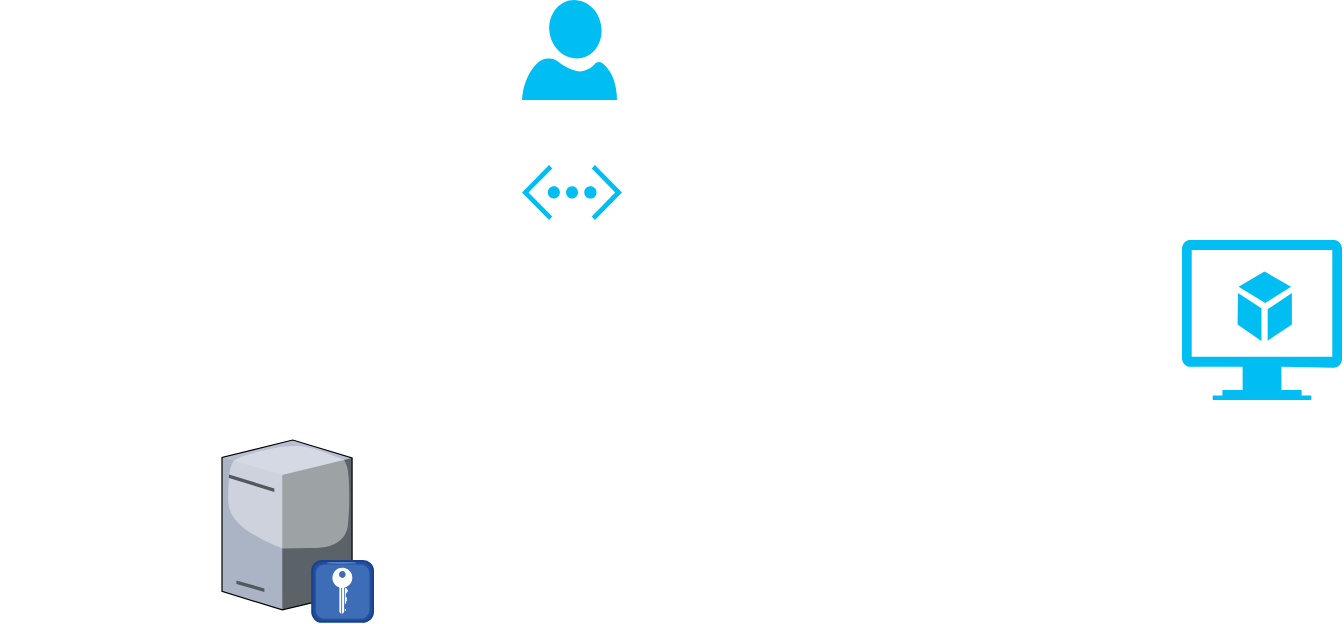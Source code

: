 <mxfile version="10.7.5" type="github"><diagram id="j68_8P4tOqtHeFQJyGvb" name="Page-1"><mxGraphModel dx="1232" dy="522" grid="1" gridSize="10" guides="1" tooltips="1" connect="1" arrows="1" fold="1" page="1" pageScale="1" pageWidth="827" pageHeight="1169" math="0" shadow="0"><root><mxCell id="0"/><mxCell id="1" parent="0"/><mxCell id="ActbLDhDcvYPbp0yN6qZ-1" value="" style="shape=image;html=1;verticalAlign=top;verticalLabelPosition=bottom;labelBackgroundColor=#ffffff;imageAspect=0;aspect=fixed;image=https://cdn4.iconfinder.com/data/icons/flat-brand-logo-2/512/google_nexus-128.png" vertex="1" parent="1"><mxGeometry x="79" y="279" width="38" height="38" as="geometry"/></mxCell><mxCell id="ActbLDhDcvYPbp0yN6qZ-3" value="" style="verticalLabelPosition=bottom;html=1;verticalAlign=top;align=center;strokeColor=none;fillColor=#00BEF2;shape=mxgraph.azure.virtual_machine_feature;pointerEvents=1;" vertex="1" parent="1"><mxGeometry x="670" y="160" width="80" height="80" as="geometry"/></mxCell><mxCell id="ActbLDhDcvYPbp0yN6qZ-4" value="" style="verticalLabelPosition=bottom;html=1;verticalAlign=top;align=center;strokeColor=none;fillColor=#00BEF2;shape=mxgraph.azure.user;" vertex="1" parent="1"><mxGeometry x="340" y="40" width="47.5" height="50" as="geometry"/></mxCell><mxCell id="ActbLDhDcvYPbp0yN6qZ-5" value="" style="verticalLabelPosition=bottom;html=1;verticalAlign=top;align=center;strokeColor=none;fillColor=#00BEF2;shape=mxgraph.azure.virtual_network;pointerEvents=1;" vertex="1" parent="1"><mxGeometry x="340" y="122.5" width="50" height="27.5" as="geometry"/></mxCell><mxCell id="ActbLDhDcvYPbp0yN6qZ-6" value="" style="verticalLabelPosition=bottom;aspect=fixed;html=1;verticalAlign=top;strokeColor=none;align=center;outlineConnect=0;shape=mxgraph.citrix.radius_server;" vertex="1" parent="1"><mxGeometry x="190" y="260" width="75.5" height="91" as="geometry"/></mxCell></root></mxGraphModel></diagram></mxfile>